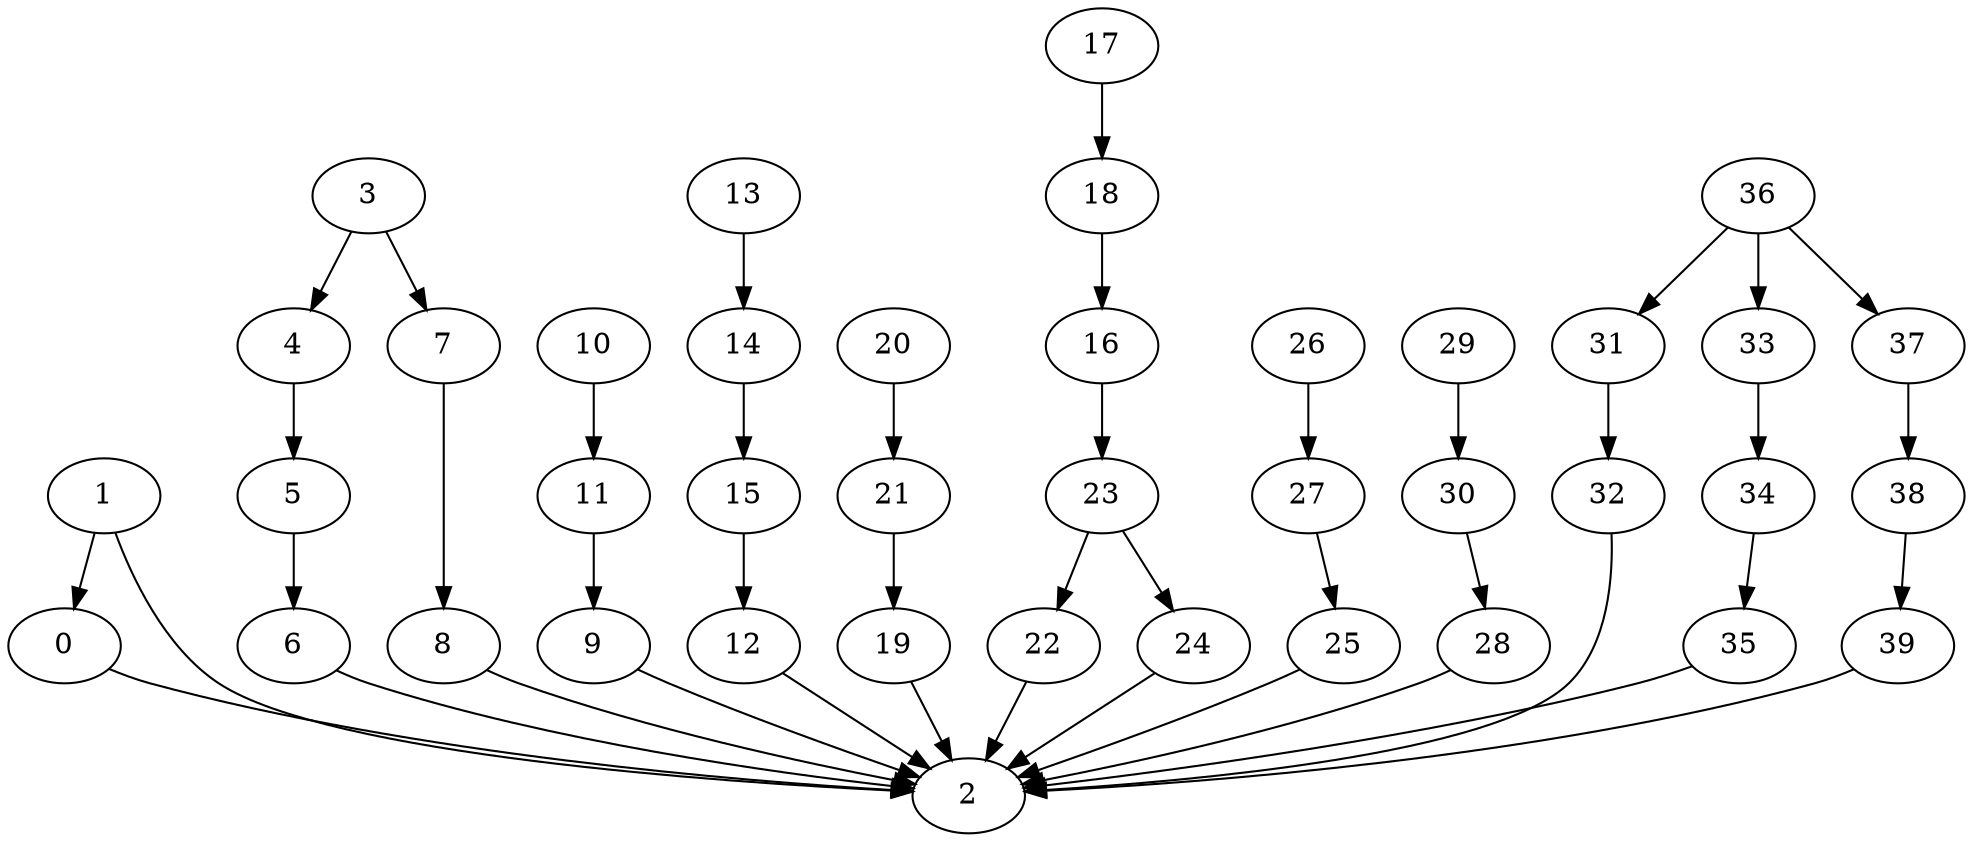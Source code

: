 strict digraph  {
0 [exec=147];
1 [exec=105];
2 [exec=158];
3 [exec=191];
4 [exec=109];
5 [exec=138];
6 [exec=109];
7 [exec=106];
8 [exec=167];
9 [exec=80];
10 [exec=135];
11 [exec=178];
12 [exec=156];
13 [exec=94];
14 [exec=143];
15 [exec=190];
16 [exec=144];
17 [exec=175];
18 [exec=57];
19 [exec=188];
20 [exec=190];
21 [exec=109];
22 [exec=190];
23 [exec=199];
24 [exec=96];
25 [exec=53];
26 [exec=121];
27 [exec=113];
28 [exec=115];
29 [exec=185];
30 [exec=93];
31 [exec=132];
32 [exec=177];
33 [exec=171];
34 [exec=79];
35 [exec=56];
36 [exec=129];
37 [exec=148];
38 [exec=137];
39 [exec=157];
0 -> 2  [comm=13];
1 -> 2  [comm=9];
1 -> 0  [comm=5];
3 -> 4  [comm=6];
3 -> 7  [comm=11];
4 -> 5  [comm=19];
5 -> 6  [comm=10];
6 -> 2  [comm=6];
7 -> 8  [comm=17];
8 -> 2  [comm=11];
9 -> 2  [comm=16];
10 -> 11  [comm=8];
11 -> 9  [comm=11];
12 -> 2  [comm=18];
13 -> 14  [comm=11];
14 -> 15  [comm=20];
15 -> 12  [comm=8];
16 -> 23  [comm=17];
17 -> 18  [comm=14];
18 -> 16  [comm=20];
19 -> 2  [comm=5];
20 -> 21  [comm=15];
21 -> 19  [comm=17];
22 -> 2  [comm=14];
23 -> 24  [comm=5];
23 -> 22  [comm=10];
24 -> 2  [comm=11];
25 -> 2  [comm=15];
26 -> 27  [comm=9];
27 -> 25  [comm=15];
28 -> 2  [comm=18];
29 -> 30  [comm=11];
30 -> 28  [comm=13];
31 -> 32  [comm=8];
32 -> 2  [comm=17];
33 -> 34  [comm=16];
34 -> 35  [comm=20];
35 -> 2  [comm=12];
36 -> 37  [comm=7];
36 -> 31  [comm=6];
36 -> 33  [comm=7];
37 -> 38  [comm=9];
38 -> 39  [comm=10];
39 -> 2  [comm=10];
}
